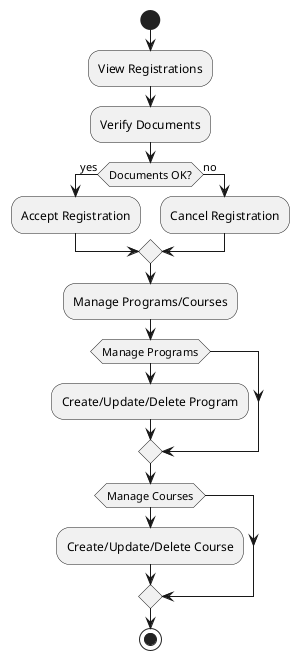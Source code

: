 @startuml
start
:View Registrations;
:Verify Documents;
if (Documents OK?) then (yes)
    :Accept Registration;
else (no)
    :Cancel Registration;
endif
:Manage Programs/Courses;
if (Manage Programs) then
    :Create/Update/Delete Program;
endif
if (Manage Courses) then
    :Create/Update/Delete Course;
endif
stop
@enduml